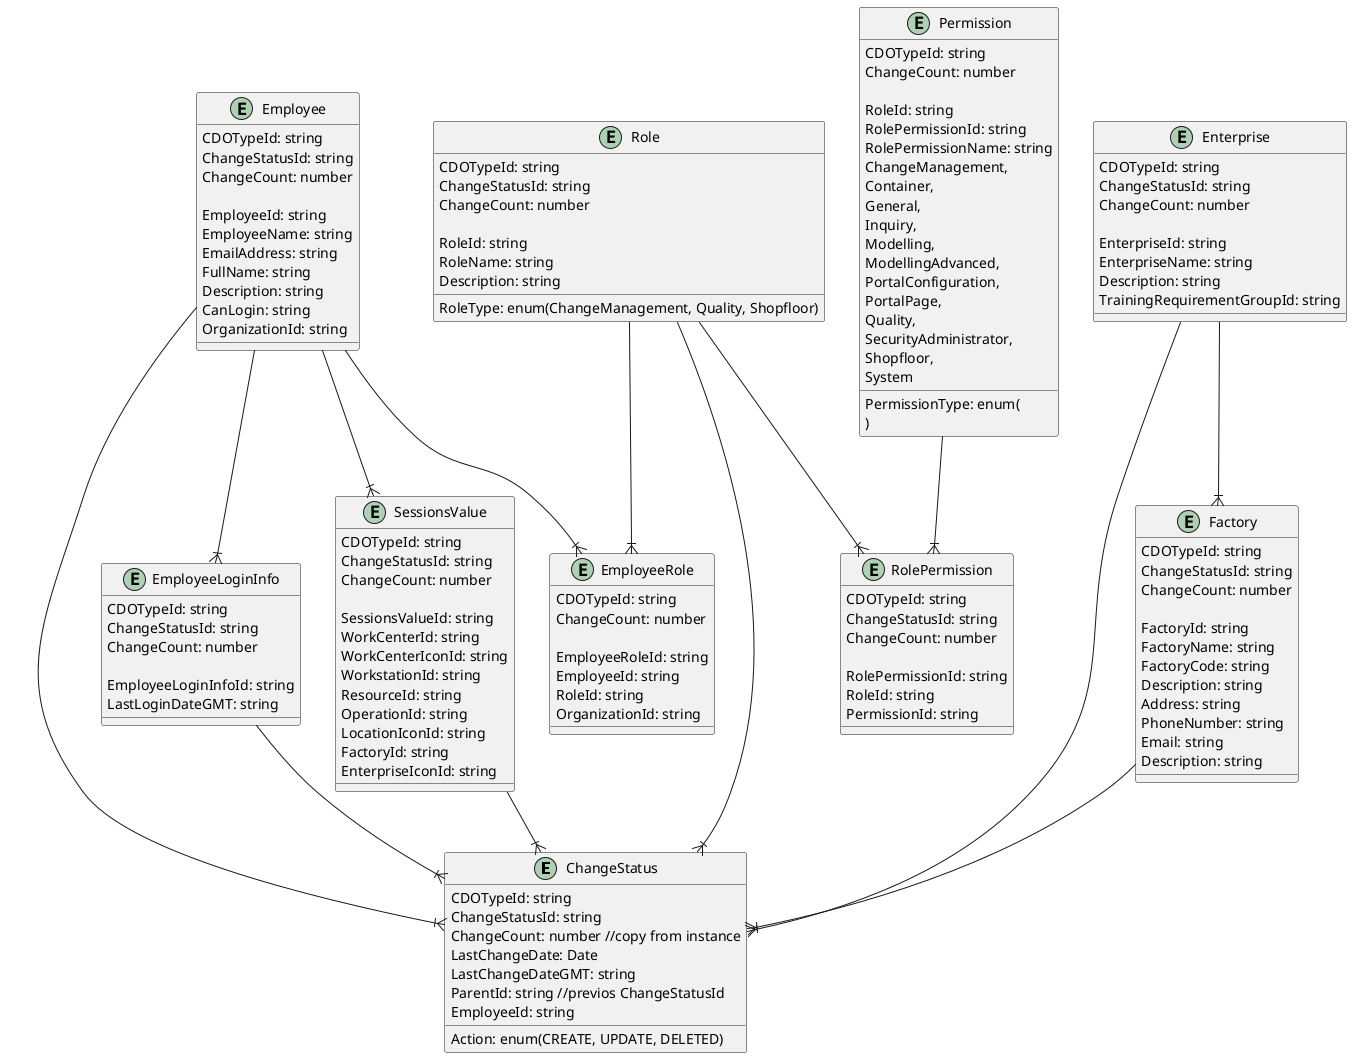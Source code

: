 @startuml RelationalDB
  entity ChangeStatus {
    CDOTypeId: string
    ChangeStatusId: string
    ChangeCount: number //copy from instance
    LastChangeDate: Date
    LastChangeDateGMT: string
    ParentId: string //previos ChangeStatusId
    Action: enum(CREATE, UPDATE, DELETED)
    EmployeeId: string
  }

  entity Employee {
    CDOTypeId: string
    ChangeStatusId: string
    ChangeCount: number

    EmployeeId: string
    EmployeeName: string
    EmailAddress: string
    FullName: string
    Description: string
    CanLogin: string
    OrganizationId: string
  }

  entity EmployeeLoginInfo {
    CDOTypeId: string
    ChangeStatusId: string
    ChangeCount: number

    EmployeeLoginInfoId: string
    LastLoginDateGMT: string
  }

  entity EmployeeRole {
    CDOTypeId: string
    ChangeCount: number

    EmployeeRoleId: string
    EmployeeId: string
    RoleId: string
    OrganizationId: string
  }

  entity SessionsValue {
    CDOTypeId: string
    ChangeStatusId: string
    ChangeCount: number
    
    SessionsValueId: string
    WorkCenterId: string
    WorkCenterIconId: string
    WorkstationId: string
    ResourceId: string
    OperationId: string
    LocationIconId: string
    FactoryId: string
    EnterpriseIconId: string
  }

  entity RolePermission {
    CDOTypeId: string
    ChangeStatusId: string
    ChangeCount: number

    RolePermissionId: string
    RoleId: string
    PermissionId: string
  }

  entity Permission {
    CDOTypeId: string
    ChangeCount: number

    RoleId: string
    RolePermissionId: string
    RolePermissionName: string
    PermissionType: enum(
      ChangeManagement, 
      Container, 
      General, 
      Inquiry, 
      Modelling, 
      ModellingAdvanced, 
      PortalConfiguration, 
      PortalPage, 
      Quality, 
      SecurityAdministrator, 
      Shopfloor, 
      System
    )
  }

  entity Role {
    CDOTypeId: string
    ChangeStatusId: string
    ChangeCount: number

    RoleId: string
    RoleName: string
    Description: string
    RoleType: enum(ChangeManagement, Quality, Shopfloor)
  }

  entity Enterprise {
    CDOTypeId: string
    ChangeStatusId: string
    ChangeCount: number

    EnterpriseId: string
    EnterpriseName: string
    Description: string
    TrainingRequirementGroupId: string
  }

  entity Factory {
    CDOTypeId: string
    ChangeStatusId: string
    ChangeCount: number

    FactoryId: string
    FactoryName: string
    FactoryCode: string
    Description: string
    Address: string
    PhoneNumber: string
    Email: string
    Description: string
  }

  Employee --|{ SessionsValue
  Employee --|{ EmployeeLoginInfo
  Employee --|{ EmployeeRole
  Role --|{ EmployeeRole
  Role --|{ RolePermission
  Permission --|{ RolePermission
  Enterprise --|{ Factory


  Employee --|{ ChangeStatus
  SessionsValue --|{ ChangeStatus
  EmployeeLoginInfo --|{ ChangeStatus
  Role --|{ ChangeStatus
  Enterprise --|{ ChangeStatus
  Factory --|{ ChangeStatus
@enduml